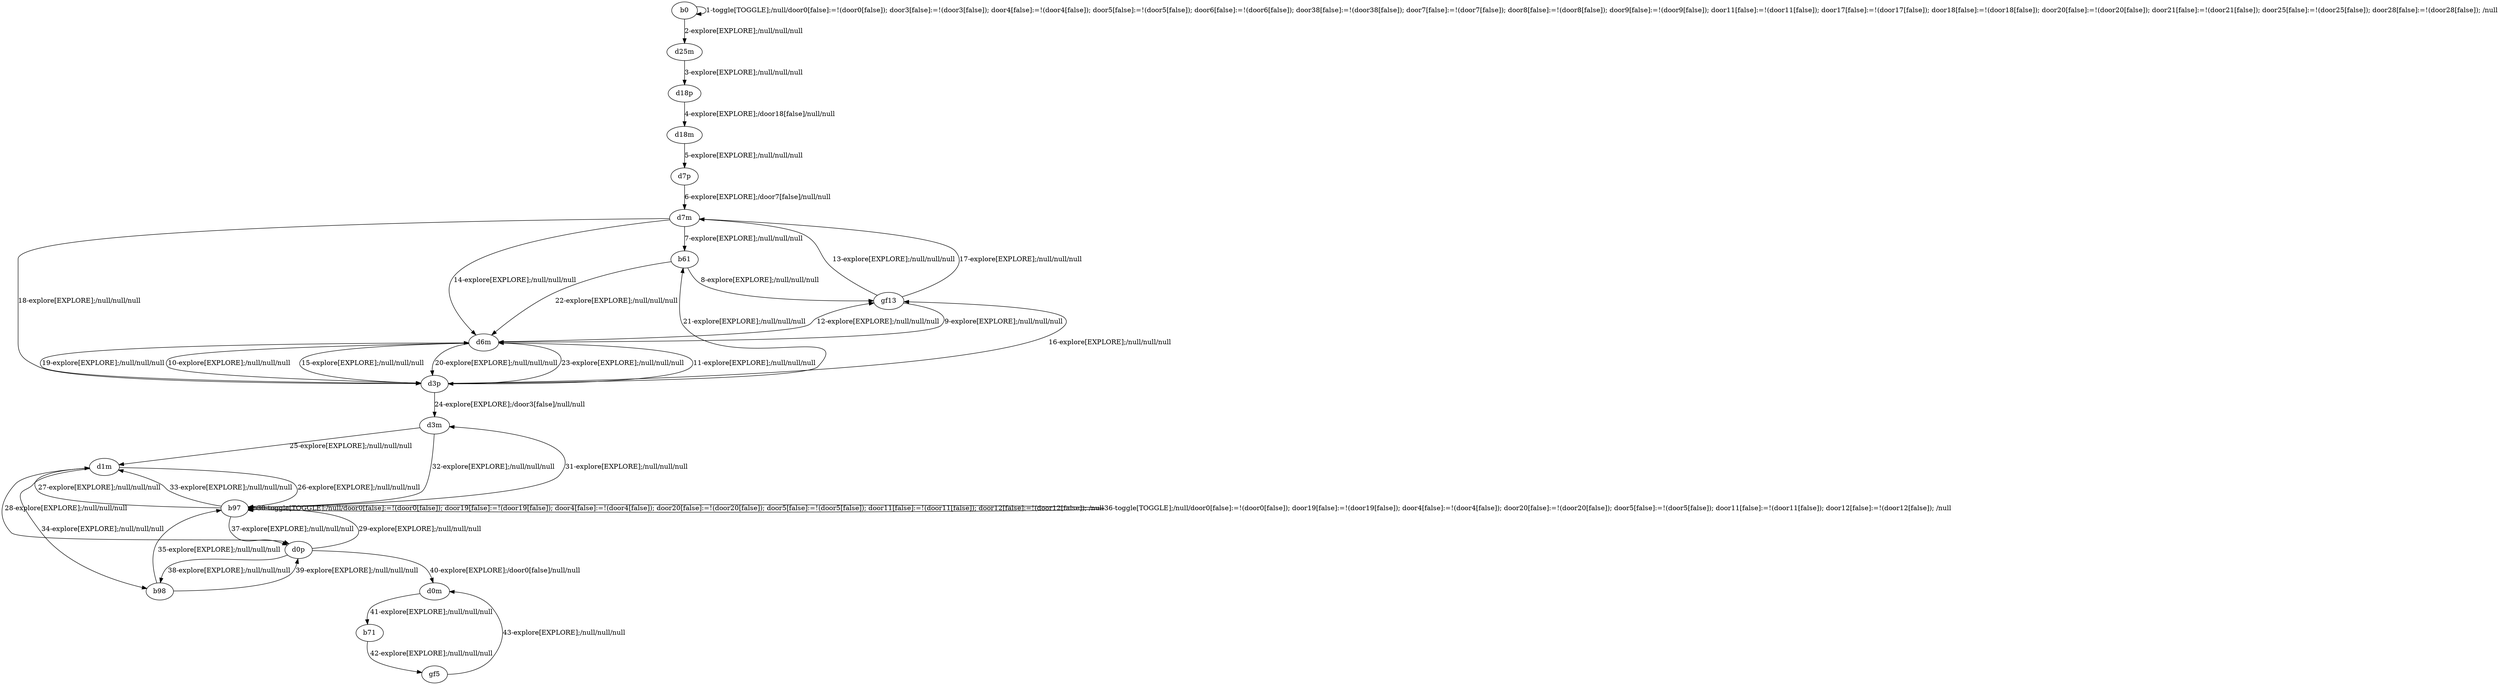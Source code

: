 # Total number of goals covered by this test: 1
# b71 --> gf5

digraph g {
"b0" -> "b0" [label = "1-toggle[TOGGLE];/null/door0[false]:=!(door0[false]); door3[false]:=!(door3[false]); door4[false]:=!(door4[false]); door5[false]:=!(door5[false]); door6[false]:=!(door6[false]); door38[false]:=!(door38[false]); door7[false]:=!(door7[false]); door8[false]:=!(door8[false]); door9[false]:=!(door9[false]); door11[false]:=!(door11[false]); door17[false]:=!(door17[false]); door18[false]:=!(door18[false]); door20[false]:=!(door20[false]); door21[false]:=!(door21[false]); door25[false]:=!(door25[false]); door28[false]:=!(door28[false]); /null"];
"b0" -> "d25m" [label = "2-explore[EXPLORE];/null/null/null"];
"d25m" -> "d18p" [label = "3-explore[EXPLORE];/null/null/null"];
"d18p" -> "d18m" [label = "4-explore[EXPLORE];/door18[false]/null/null"];
"d18m" -> "d7p" [label = "5-explore[EXPLORE];/null/null/null"];
"d7p" -> "d7m" [label = "6-explore[EXPLORE];/door7[false]/null/null"];
"d7m" -> "b61" [label = "7-explore[EXPLORE];/null/null/null"];
"b61" -> "gf13" [label = "8-explore[EXPLORE];/null/null/null"];
"gf13" -> "d6m" [label = "9-explore[EXPLORE];/null/null/null"];
"d6m" -> "d3p" [label = "10-explore[EXPLORE];/null/null/null"];
"d3p" -> "d6m" [label = "11-explore[EXPLORE];/null/null/null"];
"d6m" -> "gf13" [label = "12-explore[EXPLORE];/null/null/null"];
"gf13" -> "d7m" [label = "13-explore[EXPLORE];/null/null/null"];
"d7m" -> "d6m" [label = "14-explore[EXPLORE];/null/null/null"];
"d6m" -> "d3p" [label = "15-explore[EXPLORE];/null/null/null"];
"d3p" -> "gf13" [label = "16-explore[EXPLORE];/null/null/null"];
"gf13" -> "d7m" [label = "17-explore[EXPLORE];/null/null/null"];
"d7m" -> "d3p" [label = "18-explore[EXPLORE];/null/null/null"];
"d3p" -> "d6m" [label = "19-explore[EXPLORE];/null/null/null"];
"d6m" -> "d3p" [label = "20-explore[EXPLORE];/null/null/null"];
"d3p" -> "b61" [label = "21-explore[EXPLORE];/null/null/null"];
"b61" -> "d6m" [label = "22-explore[EXPLORE];/null/null/null"];
"d6m" -> "d3p" [label = "23-explore[EXPLORE];/null/null/null"];
"d3p" -> "d3m" [label = "24-explore[EXPLORE];/door3[false]/null/null"];
"d3m" -> "d1m" [label = "25-explore[EXPLORE];/null/null/null"];
"d1m" -> "b97" [label = "26-explore[EXPLORE];/null/null/null"];
"b97" -> "d1m" [label = "27-explore[EXPLORE];/null/null/null"];
"d1m" -> "d0p" [label = "28-explore[EXPLORE];/null/null/null"];
"d0p" -> "b97" [label = "29-explore[EXPLORE];/null/null/null"];
"b97" -> "b97" [label = "30-toggle[TOGGLE];/null/door0[false]:=!(door0[false]); door19[false]:=!(door19[false]); door4[false]:=!(door4[false]); door20[false]:=!(door20[false]); door5[false]:=!(door5[false]); door11[false]:=!(door11[false]); door12[false]:=!(door12[false]); /null"];
"b97" -> "d3m" [label = "31-explore[EXPLORE];/null/null/null"];
"d3m" -> "b97" [label = "32-explore[EXPLORE];/null/null/null"];
"b97" -> "d1m" [label = "33-explore[EXPLORE];/null/null/null"];
"d1m" -> "b98" [label = "34-explore[EXPLORE];/null/null/null"];
"b98" -> "b97" [label = "35-explore[EXPLORE];/null/null/null"];
"b97" -> "b97" [label = "36-toggle[TOGGLE];/null/door0[false]:=!(door0[false]); door19[false]:=!(door19[false]); door4[false]:=!(door4[false]); door20[false]:=!(door20[false]); door5[false]:=!(door5[false]); door11[false]:=!(door11[false]); door12[false]:=!(door12[false]); /null"];
"b97" -> "d0p" [label = "37-explore[EXPLORE];/null/null/null"];
"d0p" -> "b98" [label = "38-explore[EXPLORE];/null/null/null"];
"b98" -> "d0p" [label = "39-explore[EXPLORE];/null/null/null"];
"d0p" -> "d0m" [label = "40-explore[EXPLORE];/door0[false]/null/null"];
"d0m" -> "b71" [label = "41-explore[EXPLORE];/null/null/null"];
"b71" -> "gf5" [label = "42-explore[EXPLORE];/null/null/null"];
"gf5" -> "d0m" [label = "43-explore[EXPLORE];/null/null/null"];
}